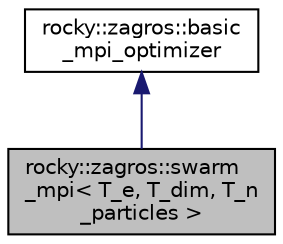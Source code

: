 digraph "rocky::zagros::swarm_mpi&lt; T_e, T_dim, T_n_particles &gt;"
{
 // LATEX_PDF_SIZE
  edge [fontname="Helvetica",fontsize="10",labelfontname="Helvetica",labelfontsize="10"];
  node [fontname="Helvetica",fontsize="10",shape=record];
  Node1 [label="rocky::zagros::swarm\l_mpi\< T_e, T_dim, T_n\l_particles \>",height=0.2,width=0.4,color="black", fillcolor="grey75", style="filled", fontcolor="black",tooltip="base class for swarm optimizers Implementing required MPI communication routines"];
  Node2 -> Node1 [dir="back",color="midnightblue",fontsize="10",style="solid",fontname="Helvetica"];
  Node2 [label="rocky::zagros::basic\l_mpi_optimizer",height=0.2,width=0.4,color="black", fillcolor="white", style="filled",URL="$classrocky_1_1zagros_1_1basic__mpi__optimizer.html",tooltip="basic class for all mpi optimizers"];
}

